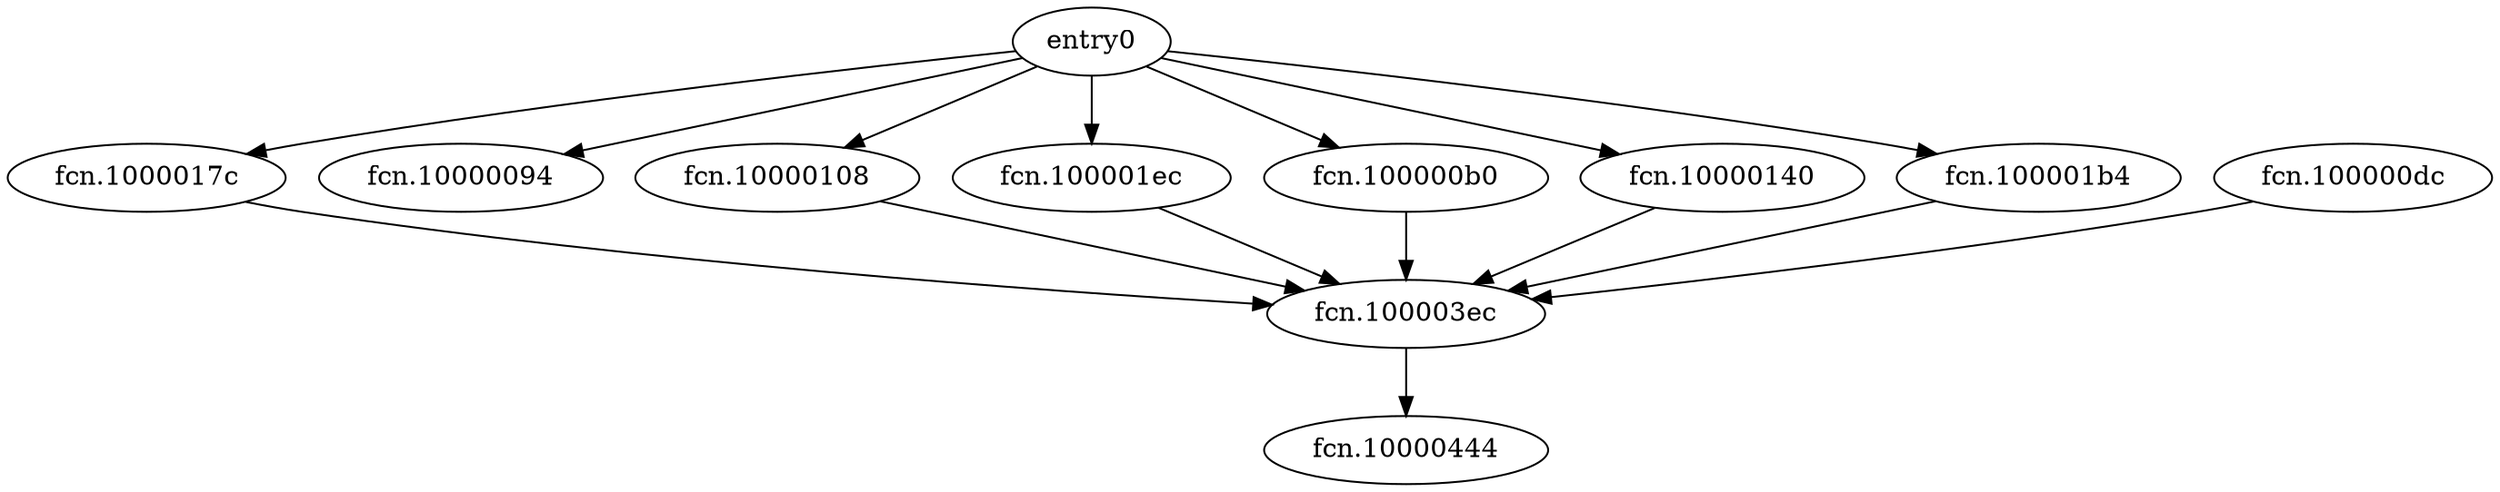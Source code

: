 digraph code {
  "0x100003e8" [label="entry0"];
  "0x100003e8" -> "0x1000017c";
  "0x1000017c" [label="fcn.1000017c"];
  "0x100003e8" -> "0x10000094";
  "0x10000094" [label="fcn.10000094"];
  "0x100003e8" -> "0x10000108";
  "0x10000108" [label="fcn.10000108"];
  "0x100003e8" -> "0x100001ec";
  "0x100001ec" [label="fcn.100001ec"];
  "0x100003e8" -> "0x100000b0";
  "0x100000b0" [label="fcn.100000b0"];
  "0x100003e8" -> "0x10000140";
  "0x10000140" [label="fcn.10000140"];
  "0x100003e8" -> "0x100001b4";
  "0x100001b4" [label="fcn.100001b4"];
  "0x100003ec" [label="fcn.100003ec"];
  "0x100003ec" -> "0x10000444";
  "0x10000444" [label="fcn.10000444"];
  "0x1000017c" [label="fcn.1000017c"];
  "0x1000017c" -> "0x100003ec";
  "0x100003ec" [label="fcn.100003ec"];
  "0x10000108" [label="fcn.10000108"];
  "0x10000108" -> "0x100003ec";
  "0x100003ec" [label="fcn.100003ec"];
  "0x100001ec" [label="fcn.100001ec"];
  "0x100001ec" -> "0x100003ec";
  "0x100003ec" [label="fcn.100003ec"];
  "0x100000b0" [label="fcn.100000b0"];
  "0x100000b0" -> "0x100003ec";
  "0x100003ec" [label="fcn.100003ec"];
  "0x10000140" [label="fcn.10000140"];
  "0x10000140" -> "0x100003ec";
  "0x100003ec" [label="fcn.100003ec"];
  "0x100001b4" [label="fcn.100001b4"];
  "0x100001b4" -> "0x100003ec";
  "0x100003ec" [label="fcn.100003ec"];
  "0x100000dc" [label="fcn.100000dc"];
  "0x100000dc" -> "0x100003ec";
  "0x100003ec" [label="fcn.100003ec"];
}